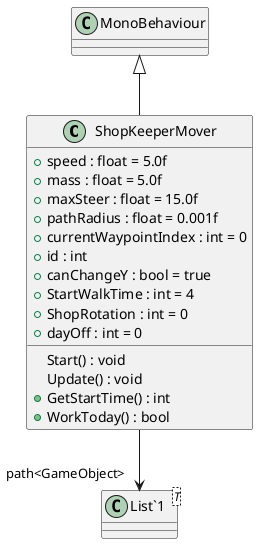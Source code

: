 @startuml
class ShopKeeperMover {
    + speed : float = 5.0f
    + mass : float = 5.0f
    + maxSteer : float = 15.0f
    + pathRadius : float = 0.001f
    + currentWaypointIndex : int = 0
    + id : int
    + canChangeY : bool = true
    + StartWalkTime : int = 4
    + ShopRotation : int = 0
    + dayOff : int = 0
    Start() : void
    Update() : void
    + GetStartTime() : int
    + WorkToday() : bool
}
class "List`1"<T> {
}
MonoBehaviour <|-- ShopKeeperMover
ShopKeeperMover --> "path<GameObject>" "List`1"
@enduml
